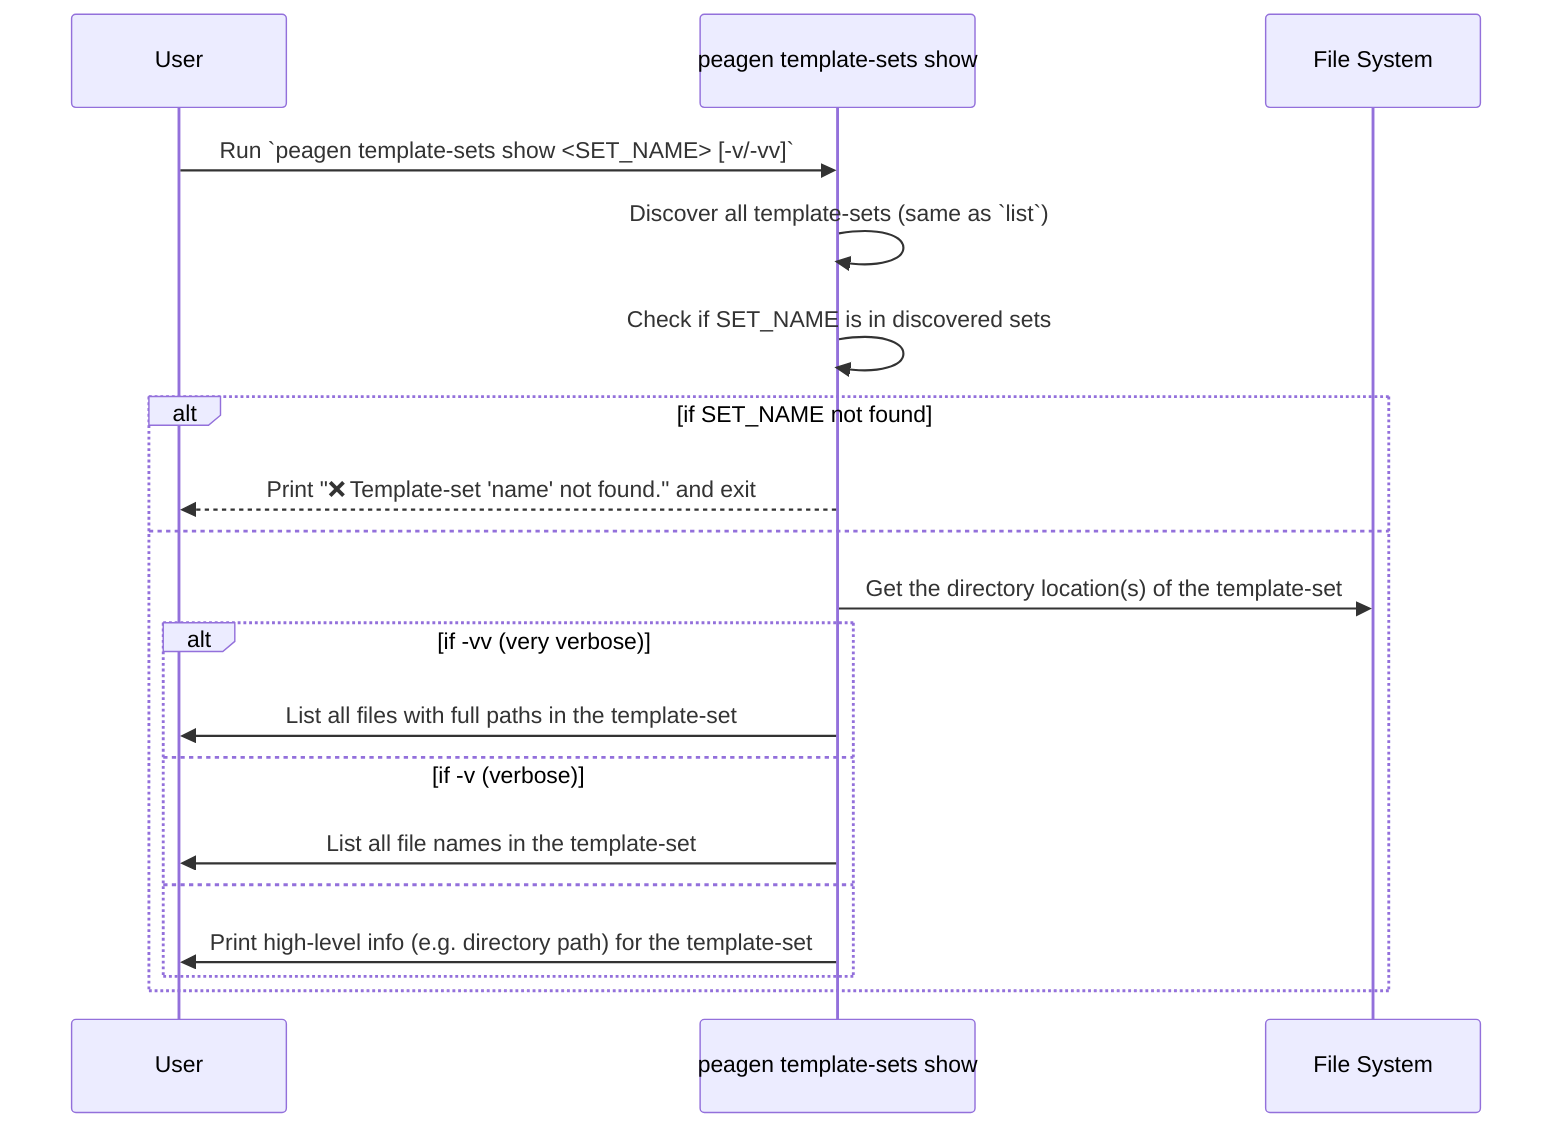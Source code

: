 sequenceDiagram
    participant User
    participant CLI as peagen template-sets show
    participant FS as File System
    User ->> CLI: Run `peagen template-sets show <SET_NAME> [-v/-vv]`
    CLI ->> CLI: Discover all template-sets (same as `list`)
    CLI ->> CLI: Check if SET_NAME is in discovered sets
    alt if SET_NAME not found
        CLI -->> User: Print "❌ Template-set 'name' not found." and exit
    else
        CLI ->> FS: Get the directory location(s) of the template-set
        alt if -vv (very verbose)
            CLI ->> User: List all files with full paths in the template-set
        else if -v (verbose)
            CLI ->> User: List all file names in the template-set
        else
            CLI ->> User: Print high-level info (e.g. directory path) for the template-set
        end
    end